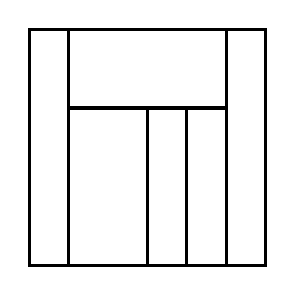 \begin{tikzpicture}[very thick, scale=.5]
    \draw (0,0) rectangle (1,6);
    \draw (1,4) rectangle (5,6);
    \draw (1,0) rectangle (3,4);
    \draw (3,0) rectangle (4,4);
    \draw (4,0) rectangle (5,4);
    \draw (5,0) rectangle (6,6);
\end{tikzpicture}
